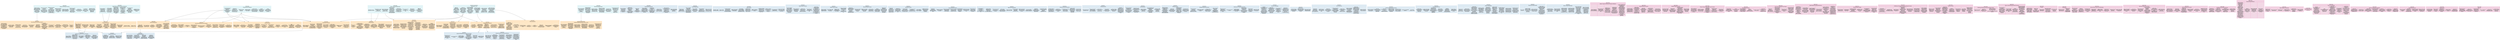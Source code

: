 // This is an auto-generated file. Don't edit this file; edit `modules.yml` instead.

digraph {
  node[shape="record", style="filled"];

  node[color="#99d8c9", fillcolor="#e5f5f9"];

  ELEC40002 [label="{ELEC40002 | Analysis and Design of Circuits | {
    <1>Explain the basic\nphysics underlying\nthe operation of the\nfollowing electronic\ncomponents:\nresistor, capacitor,\ninductor, diode,\ntransistor |
    <2>Perform DC analysis\nof circuits\ncontaining\ncombinations of the\nabove components to\nestablish the nodal\nvoltages and branch\ncurrents |
    <3>Perform AC analysis\nof circuits\ncontaining\ncombinations of the\nabove components,\nusing small-signal\nequivalent models to\nlinearise any\nnon-linear elements |
    <4>Apply the operation\nof simple transistor\nlevel circuits\nincluding amplifier\nstages and logic\ngates |
    <5>Analyse basic opamp\ncircuits containing\nidealised opamps and\npassive components |
    <6>Apply the concept\nof a transfer\nfunction and derive\nthe transfer\nfunctions for a\nrange of standard\nfilter circuits |
    <7>Analyse the\ntransient behaviour\nof 1st order RC and\nRL networks |
    <8>Use SPICE to\nsimulate the\nbehaviour of the\ncircuits you have\nstudied |
    <9>Appreciate where\nand how the circuits\nyou have studied are\napplied in real\nengineering\napplications
  }}"];

  ELEC40003 [label="{ELEC40003 | Digital Electronics and Computer Architecture | {
    <1>design significant\nsynchronous\nsequential digital\ncircuits using\nregisters and\ncombinational logic |
    <2>design simple\ntwo’s complement\naddition and\nsubtraction digital\ncircuits, with\ncorrect use of carry\nand overflow |
    <3>use digital blocks:\nRAMs, ROMs,\nregisters, adders,\nmultiplexers and\nstate machines to\ndesign and analyse\nthe operation of\nsimple pipelined\nRISC computer\nsystems |
    <4>model the operation\nof machine code\ninstructions on a\nCPU at\nregister-transfer\nlevel, and\nmanipulate data\nusing different\nnumeric\nrepresentations |
    <5>write programs for\narithmetic\noperations,\nmanipulating bit\nfields within words,\naccessing memory,\nand calling\nsubroutines |
    <6>implement I/O in\nembedded computer\nsystems using\npolling
  }}"];

  ELEC40004 [label="{ELEC40004 | Programming for Engineers | {
    <1>use the fundamental\ncomponents of\nimperative\nprogramming in terms\nof control-flow\nstructures and\nvariables |
    <2>design and\nimplement a C++\nprogram that\ncommunicates using\nfile-based IO in a\nCLI environment |
    <3>verify the correct\nbehaviour of\nprograms |
    <4>diagnose and fix\nincorrect behaviour\nand crashes |
    <5>select and use\ndata-structures from\nthe STL according to\nneeded performance\nand functionality |
    <6>use APIs,\nencapsulation, and\nabstraction to\nmanage software\ncomplexity |
    <7>design\nobject-oriented\ndata-structures to\ncapture real-world\nproblems
  }}"];

  ELEC40006 [label="{ELEC40006 | Electronics Design Project | {
    <1>Capture and analyse\na set of high-level\nrequirements to\nproduce a set of\ndesign\nspecifications |
    <2>Apply theoretical\nprinciples and\nlaboratory skills to\ndesign, build and\ntest a solution to\nan engineering\ndesign problem,\nwithin practical\nconstraints |
    <3>Integrate analogue,\ndigital and software\ntheory and design\ntechniques into a\nfunctioning system |
    <4>Organise workload\nand manage time by\nfunctioning as an\nengineering team and\ndecomposing the\ndesign challenge\ninto subsystems |
    <5>Formulate and\nimplement a test\nplan to evaluate a\ndesign against its\nspecifications |
    <6>Communicate process\nand outcomes to\nstakeholders using\nvarious forms of\ncommunication\n(reports,\npresentations,\nreviews, etc.)
  }}"];

  ELEC40009 [label="{ELEC40009 | Topics in Electrical Engineering | {
    <1>Describe waves as\ninformation carriers |
    <2>Describe how waves\npropagate in free\nspace and\ntransmission lines |
    <3>Apply mathematical\ntools to investigate\nsignals in the\nfrequency domain |
    <4>Explain the need\nfor modulation\ntechniques to\ntransmit a signal\nand identify the\nbasic hardware\ncomponents to\nachieve modulation\nand demodulation |
    <5>Describe the\ntransport processes\nin a pn diode and\nextrapolate this\nknowledge to its use\nas a solar cell |
    <6>Employ laboratory\nskills to\ncharacterise solar\ncells |
    <7>Illustrate how\nsolar polar is\ntransported from the\nsource to the\nhousehold |
    <8>Relate the\ndifferent\nengineering topics\nto demonstrate how\nthey are\ninterconnected
  }}"];

  ELEC40010_ELEC40011 [label="{ELEC40010_ELEC40011 | Mathematics 1A 1B | {
    <1>apply the\ntechniques of\nsingle-variable\ncalculus to obtain\nsolutions to a wide\nvariety of\napplications of\ndifferentiation and\nintegration |
    <2>utilize the\nconcepts of complex\nnumber, functions,\nlimits and series to\nperform, among\nothers, Fourier\nAnalysis of periodic\nand non-periodic\nfunctions |
    <3>use the techniques\nof vector and linear\nalgebra to analyze\nand apply the\ncorrect solution\nmethod in a range of\nproblems involving\nvectors, matrices\nand systems of\nequations |
    <4>identify and apply\nthe correct approach\nto solving different\ntypes of first- and\nsecond-order\nordinary\ndifferential\nequations |
    <5>explain and apply\nthe concepts and\ntechniques of\nmultivariable\ncalculus and tackle\nproblems in their\nappropriate context |
    <6>explain where and\nhow the mathematical\nconcepts are applied\nin engineering\nproblems in\nelectromagnetism,\nsignal processing\nand communications
  }}"];

  node[color="#fdbb84", fillcolor="#fee8c8"];

  ELEC50001 [label="{ELEC50001 | Circuits and Systems | {
    <1>Design, analyse and\nexplain sensors\nanalogue circuit\ninterfaces between\nthe input and\ndigital signal\nprocessing phase |
    <2>Explain the common\ntype of DAC and ADC\narchitectures\ncurrently used in\nindustry |
    <3>Design low-pass,\nhigh-pass and\nband-pass filters\nfor preconditioning\nsignals |
    <4>Choose suitable\nlow-noise\npre-amplifiers and\nanalyse its impact\non noise performance\nof the system |
    <5>Choose suitable\noutput circuit\narchitecture for\nhigh current drive\nand design a circuit\nto meet\nspecification |
    <6>Design reasonably\ncomplex circuits\ninvolving digital\nbuilding blocks such\nas shift register,\nRAM and FSM, and\ninterface them to a\nprocessor |
    <7>Write good quality\nVerilog code to\nspecify digital\nhardware |
    <8>Implement digital\nhardware on an FPGA |
    <9>Design a basic\ntestbench circuit
  }}"];
  ELEC40003:1 -> ELEC50001;
  ELEC40003:2 -> ELEC50001;

  ELEC50002 [label="{ELEC50002 | Communications | {
    <1>Model noise in\nwireless\ncommunication\nsystems |
    <2>Understand the\nperformance measures\nfor analog and\ndigital\ncommunication\nsystems, and compare\nthe performance of\ndifferent modulation\ntechniques |
    <3>Explain the\nfundamental limits\ninformation theory\nsets on the\nperformance of\ncommunication\nsystems |
    <4>Calculate the\nentropy of a random\nvariable, and design\nthe Huffman code for\na given information\nsource |
    <5>Design, implement\nand characterise\nhardware/software\nimplementation using\nthe NI USRP software\ndefined radio\nplatform |
    <6>Understand the role\nphysical layer plays\nwithin larger\ncommunication\nnetworks
  }}"];
  ELEC40009:1 -> ELEC50002;
  ELEC40009:2 -> ELEC50002;

  ELEC50003_ELEC50008 [label="{ELEC50003_ELEC50008 | Computer Engineering Design Project I and II | {
    <1>Capture and analyse\na set of high-level\nrequirements to\nproduce a set of\ndesign\nspecifications |
    <2>Apply theoretical\nprinciples and\nlaboratory skills to\ndesign, build and\ntest a solution to\nan engineering\ndesign problem,\nwithin practical\nconstraints |
    <3>Integrate analogue,\ndigital and software\ntheory and design\ntechniques into a\nfunctioning system |
    <4>Organise workload\nand manage time by\nfunctioning as an\nengineering team and\ndecomposing the\ndesign challenge\ninto subsystems |
    <5>Formulate and\nimplement a test\nplan to evaluate a\ndesign against its\nspecifications |
    <6>Communicate process\nand outcomes to\nstakeholders using\nvarious forms of\ncommunication\n(reports,\npresentations,\nreviews, etc.)
  }}"];
  ELEC40006:1 -> ELEC50003_ELEC50008;

  ELEC50004 [label="{ELEC50004 | Control Systems | {
    <1>Construct linear\ndynamic models of\nengineering systems\nof practical\nrelevance in the\nfrequency and in the\nstate-space domain |
    <2>Recognise the basic\nprinciples governing\nthe behaviour of a\nclosed-loop control\nsystem including the\nmodes of behaviour\nof its basic\ncomponents |
    <3>Evaluate, among\nseveral options, how\nto configure and\nstructure the\narchitecture and the\ncontroller of an\nautomatic control\nsystem starting from\nfunctional\nrequirements and\nconsidering\ntechnological\nconstraints |
    <4>Analyse the static\nand dynamic\nperformance of basic\nlinear feedback\ncontrol systems and\ndesign controllers\nsuch that the\noverall control\nsystem behaves\naccording to\npre-specified\nrequirements |
    <5>Analyse and\nquantify the impact\nof digital\nimplementation of\nthe control system\non the closed-loop\nperformance |
    <6>Validate\nexperimentally the\ndynamic models and\nthe satisfaction of\nthe closed-loop\nrequirements on a\nselected hardware\ntest benchmark in\nthe laboratory
  }}"];
  ELEC40009:3 -> ELEC50004;
  ELEC40010_ELEC40011:2 -> ELEC50004;

  ELEC50006 [label="{ELEC50006 | Discrete Mathematics | {
    <1>Apply graph\nalgorithms to\nefficiently explore\ndata-structures |
    <2>Prove algorithms\nare correct using\ninductive logic |
    <3>Describe\ncomputability in\nterms of turing\nmachines |
    <4>Use complexity\nnotation to analyse\nrunning time and\nstorage requirements\nof a computer\nprogram |
    <5>Use the divide and\nconquer strategy for\ndesigning\nalgorithms, and\nanalyse their\nefficiency in terms\nof complexity\nnotation using the\nMaster Theorem
  }}"];
  ELEC40004:1 -> ELEC50006;
  ELEC40004:3 -> ELEC50006;

  ELEC50007 [label="{ELEC50007 | Electromagnetism | {
    <1>Apply the\ntechniques of Vector\nCalculus to obtain\nanalytical solutions\nto problems\ninvolving\ndifferential\noperators, line and\nsurface integrals,\nas well as Green's,\nDivergence and\nStokes' theorems |
    <2>Use Maxwell's\nequations to explain\nbasic\nelectromagnetic\nphenomena |
    <3>Calculate electric\nand magnetic field\nvectors |
    <4>Calculate\ncapacitance and\ninductance |
    <5>Analyse\ntransmission-line\ndevices |
    <6>Explain the\nprinciples of\nradio-communication\nand radar systems |
    <7>Measure parameters\nof electromagnetic\ndevices |
    <8>Assemble and\nevaluate performance\nof simple radar\nsystems
  }}"];
  ELEC40010_ELEC40011:6 -> ELEC50007;

  ELEC50009 [label="{ELEC50009 | Information Processing | {
    <1>Classify real-world\ndata into different\ntypes of signals |
    <2>Describe Linear\nTime-Invariant\nsystems\nmathematically and\nin a way suitable\nfor impementation in\nprocessing systems |
    <3>Explain and apply\nconvolution for\nlinear time-variant\nsystems using\ntransfer functions\nfor continuous and\ndiscrete time\nsystems |
    <4>Use the sampling\ntheorem with the\ndiscrete Fourier\nTransform and the\nz-transform |
    <5>Model a data\nfiltering problem as\na transfer function\nand understand how\nto apply filters to\nsignals |
    <6>Implement discrete\nfilters using\nsoftware |
    <7>Create information\nsystems which use\nsoftware and\nhardware to process\ninformation
  }}"];
  ELEC40004:1 -> ELEC50009;
  ELEC40004:3 -> ELEC50009;
  ELEC40010_ELEC40011:2 -> ELEC50009;

  ELEC50010 [label="{ELEC50010 | Instruction Architectures and Compilers | {
    <1>Describe how\nhigh-level programs\nare executed through\nthe sequencing of\ninstructions |
    <2>Create a compiler\nfrom a high-level\nlanguage to an\ninstruction-based\nlanguage |
    <3>Program a\nfunctional model of\na CPU |
    <4>\nOptimise high-level\ndata structures to\nexploit the\nlow-level memory\nhierarchy |
    <5>\nDesign data-structures\nwhich can represent\nprograms |
    <6>Determine the\nworst-case\npropagation delay of\na combinational\ncircuit |
    <7>Design arithmetic\ncircuits to meet a\nspecification and\ndetermine the\npropagation delay |
    <8>Evaluate possible\narchitectural\nsolutions against a\nset of performance\nobjectives |
    <9>Discuss the\nrelationship between\nthroughput, latency,\nand pipelining
  }}"];
  ELEC40004:1 -> ELEC50010;
  ELEC40004:3 -> ELEC50010;

  ELEC50011 [label="{ELEC50011 | Mathematics for Engineers | {
    <1>Use complex\nvariables for\nconformal mapping\nand contour\nintegration |
    <2>Understand the\nconcepts of linear\nalgebra and apply\nthem in a\nmathematical\nframework |
    <3>Explain the\nconcepts and\ntechniques of\nprobability and\nstatistics and\ncompute properties\nof random systems |
    <4>Use basic estimator\nand calculate the\nmethod of moment and\nthe maximum\nlikelihood estimator |
    <5>Formulate the ways\nin which these\nmathematical\ntechniques are\napplied to technical\nproblems in your\nengineering modules
  }}"];
  ELEC40010_ELEC40011:1 -> ELEC50011;
  ELEC40010_ELEC40011:4 -> ELEC50011;

  ELEC50012 [label="{ELEC50012 | Power Electronics and Power Systems | {
    <1>describe operation\nof a switch-mode\npower supply (SMPS)\nand appreciate why\nit is capable of\nhigh efficiency and\nhow step-down and\nstep-up of voltage\nis possible |
    <2>calculate suitable\ncomponent values for\na given SMPS\nspecification |
    <3>calculate current\nand power flow for\nstar- and\ndelta-connected\nthree-phase loads |
    <4>describe the\nconstruction and\noperating principles\nof a transformer |
    <5>justify elements of\nthe equivalent\ncircuit of a\ntransformer |
    <6>calculate the\ncurrent flow,\nefficiency and\nvoltage regulation\nin transformer |
    <7>describe\nqualitatively how a\nrotating magnetic\nflux wave is\nproduced by a\nthree-phase winding\nand how torque is\ndeveloped by\ninteraction of two\nfields |
    <8>justify elements of\na per-phase\ninduction machine\nequivalent circuit |
    <9>calculate slip,\npower and torque of\nan induction machine\nbased on the\nequivalent circuit |
    <10>calculate power\nflow between nodes\nof a network and the\nvoltages at the\nnodes |
    <11>describe how\nvoltage is\ncontrolled in a\nnetwork
  }}"];
  ELEC40002:1 -> ELEC50012;

  ELEC50013 [label="{ELEC50013 | Signals and Systems | {
    <1>classify real-world\ndata into different\ntypes of signals |
    <2>describe Linear\nTime-Invariant\nsystems\nmathematically and\nin a way suitable\nfor impementation in\nprocessing systems |
    <3>explain and apply\nconvolution for\nlinear time-variant\nsystems using\ntransfer functions\nfor continuous and\ndiscrete time\nsystems |
    <4>use the sampling\ntheorem with the\ndiscrete Fourier\nTransform and the\nz-transform |
    <5>model a data\nfiltering problem as\na transfer function\nand understand how\nto apply filters to\nsignals
  }}"];
  ELEC40010_ELEC40011:2 -> ELEC50013;

  ELEC50014 [label="{ELEC50014 | Software Systems | {
    <1>Analyse a software\nsystem to identify\npotential security\nissues |
    <2>Decompose a\nsoftware system into\nloosely coupled\ncomponents |
    <3>Assign different\nphysical and\nabstract components\nof networking to the\nOSI stack |
    <4>Describe the\nprinciples and\nconcepts involved in\ndesigning\ndistributed systems\nand Internet\napplications |
    <5>Apply the concepts\nof Data\nRepresentation,\nPresentation and\nInteraction |
    <6>Think creatively in\nresponse to an\nawareness\nof/requirement for a\nproblem to be solved |
    <7>Describe the\nmapping of\nrelational calculus\nto SQL |
    <8>Use relational\ndatabases to answer\ncomplex data queries\nin SQL |
    <9>Apply\nentity-relationship\nmodelling and\ndemonstrate\ntranslation to the\nrelational model |
    <10>Deliver\nmulti-component\nnetworked software\nsystems as part of a\nsmall team
  }}"];
  ELEC40004:1 -> ELEC50014;
  ELEC40004:3 -> ELEC50014;
  node[color="#9ebcda", fillcolor="#e0ecf4"];

  ELEC60001 [label="{ELEC60001 | Advanced Mathematics for Signals and Systems | {
    <1>compute the trace,\ndeterminant,\neigenvalues and\neigenvectors of a\nmatrix |
    <2>compute the SVD of\na matrix |
    <3>critically analyse\na linear mapping\nusing the properties\nof the SVD |
    <4>identify and find\nthe least-square\nsolution for\noverdetermined\nproblems and minimum\nnorm solution for\nunder-determined\nproblem |
    <5>find the Total\nLeast Square\nsolution to an\napproximation\nproblem |
    <6>compute the rank\nand the null space\nof a matrix
  }}"];
  ELEC50011:2 -> ELEC60001;

  ELEC60002 [label="{ELEC60002 | Statistical Signal Processing and Inference | {
    <1>model, analyse and\npredict real world\nrandom processes\nusing linear\nstochastic models |
    <2>identify time\nvarying parameters\nof non-stationary\nsignals using\nstatistical\nestimation and\ninference |
    <3>derive theoretical\nand practical\nperformance bounds\nfor statistical\nsignal processing\nalgorithms in\npractical settings |
    <4>perform denoising\nand prediction of\nsignals corrupted by\nnoise, using\nadaptive statistical\nlearning and\nfiltering |
    <5>estimate relevant\nphysiological\nparameters from real\nlife recordings\nacquired recordings\n(your own data) and\ncritically analyse\nand improve signal\nquality
  }}"];
  ELEC50011:3 -> ELEC60002;

  ELEC60003 [label="{ELEC60003 | Analogue Integrated Circuits and Systems | {
    <1>Analyse different\nanalogue circuits\nand architectures |
    <2>Design different\nanalogue circuits\ntaking into account\nlimitations and\ncreating solutions\nto circumvent or\nresolve these |
    <3>Derive and apply\nthe concept of\ncurrent feedback\nOPAMPs |
    <4>Analyse and\ncalculate integrated\nswitched capacitor\nfilters and\ncontinuous-time\nfilters |
    <5>Explain and\nsimulate the\noperation of A/D and\nD/A Converters and\ncontrast different\napproaches
  }}"];
  ELEC50001:1 -> ELEC60003;
  ELEC50001:2 -> ELEC60003;

  ELEC60004 [label="{ELEC60004 | Artificial Intelligence | {
    <1>use and evaluate\ndifferent algorithms\nfor searching a\ngraph as a basis for\nplanning and\nproblem-solving |
    <2>use and evaluate\nalgorithms for\nautomated reasoning\nin propositional,\npredicate and modal\nlogics |
    <3>apply formal\nlanguages for\nknowledge\nrepresentation and\nreasoning through\nsymbolic computation |
    <4>implement\nalgorithms for\nplanning and\nreasoning in Prolog\n(logic programming\nlanguage)
  }}"];
  ELEC50006:1 -> ELEC60004;

  ELEC60005 [label="{ELEC60005 | Biomedical Electronics | {
    <1>Interpret\nbiomedical signals\nand define their\nrequirements for\ndetection and\nprocessing |
    <2>Identify the\nrequired building\nblocks for a given\nbiomedical system |
    <3>Design circuits and\nsystems for a given\nbiomedical system\nspecification
  }}"];
  ELEC50001:1 -> ELEC60005;
  ELEC50009:1 -> ELEC60005;

  ELEC60006 [label="{ELEC60006 | Communication Networks | {
    <1>Describe different\ncommunication\nnetworks and\ntechnologies\nincluding Industry\nstandards |
    <2>Analyse and\ncontrast the main\nfeatures and\nrelationship of\ndifferent\ncommunication\nnetworks and quality\nof service (QoS)\nrelated aspects |
    <3>Discuss the\nvalidity of\ndifferent\nperformance\nmodelling/assessment\ntechniques |
    <4>Identify different\ncommunication\nnetwork QoS related\nproblems, and the\nappropriate solution\ntechniques for these\nproblems |
    <5>Formulate the\nunderlying\nassumptions of the\nstudied\nmodelling/assessment\ntechniques and\ncritically analyse\ntheir impact |
    <6>Determine the\nconditions in which\na communication\nsystem is operating |
    <7>State and solve\ncommunication system\nand network\nperformance related\nproblems (e.g.\noptimal routing\nproblem and system\nutilisation) |
    <8>Derive and evaluate\nrelated performance\nanalytical\nexpressions.
  }}"];

  ELEC60008 [label="{ELEC60008 | Control Engineering | {
    <1>Model dynamic\nsystem using\ndifferential and\ndifference equations |
    <2>Given a transfer\nfunction find\nstate-space\nrepresentation and\nvice versa, and\nquantify difference\nbetween the two\nrepresentations |
    <3>Access stability\nproperties of\ndynamical systems\nand structural\nproperties |
    <4>Design feedback\ncontroller in a\nsystematic way to\nmodify behaviour of\ndynamical systems |
    <5>Assess a prior what\nbehaviour can and\ncannot be achieved\nin a dynamic system
  }}"];

  ELEC60009 [label="{ELEC60009 | Deep Learning | {
    <1>formalise a deep\nlearning problem |
    <2>choose and fit\nmodels to data |
    <3>critically appraise\nthe merits and\nshortcomings of\nmodel architectures\non specific problems |
    <4>apply existing deep\nlearning models to\nreal datasets |
    <5>discriminate\nbetween different\npractical machine\nlearning problems\napproaches to solve |
    <6>implement and\nevaluate common\nneural network\nmodels for various\ntypes of data |
    <7>apply a variety of\nlearning algorithms\nto data |
    <8>combine modular\ncomponents to build\ndeep learning\nsystems in a wide\nrange of real-world\napplications |
    <9>perform a critical\nappraisal of recent\nscientific\nliterature in deep\nlearning |
    <10>choose appropriate\nperformance\nevaluation metrics |
    <11>present and analyse\nthe results as well\nas draw appropriate\nconclusions
  }}"];

  ELEC60010 [label="{ELEC60010 | Digital Signal Processing | {
    <1>use the sampling\ntheory to design\ndiscrete data\nsystems and analyse\nthese systems in\nterms of systems\nfunctions and\nz-transform |
    <2>analyse and design\ndigital filters\nusing FIR and IIR\nfilter design\ntechniques |
    <3>perform and\ninterpret correctly\nthe results of\nsimple short-time\nspectral estimation |
    <4>learn about the\nFFT, the fast\ncomputation of the\nDFT |
    <5>develop basic\nmultirate signal\nprocessing systems,\nexploiting\nappropriate elements\nand identities, and\ndesign typical\napplication examples\nincluding\nsample-rate-changing\nsystems
  }}"];

  ELEC60011 [label="{ELEC60011 | Digital Systems Design | {
    <1>design complex,\nhigh performance\ndigital systems |
    <2>use a modern CAD\ntool to help with\nthe design |
    <3>implement such\ndesigns using\nprogrammable logic\n(e.g. FPGAs) |
    <4>design with digital\nbuilding blocks\n(such as memory\nchips,\nmicroprocessors,\narithmetic circuits\netc.)
  }}"];

  ELEC60012 [label="{ELEC60012 | Electrical Energy Systems | {
    <1>Explain the\noperating principle\nand describe the\nstatic models of\nsynchronous\nmachines,\ntransformers and\ntransmission lines |
    <2>Use per-unit system\nfor analysis of\nelectric power\nsystems |
    <3>Perform power flow\nanalysis using the\nGauss-Seidel\ntechnique |
    <4>Conduct short\ncircuit analysis for\nbalanced and\nunbalanced faults |
    <5>Analyse\nsteady-state and\ntransient stability\nof simple electric\npower systems |
    <6>Appraise the\nchallenges\nassociated with low\nsystem inertia and\nshort-circuit levels\ndriven by high\nfractions of\nrenewables
  }}"];

  ELEC60013 [label="{ELEC60013 | Embedded Systems | {
    <1>identify the\nparticular\nrequirements of\ncomputer systems\nthat interact\ndirectly with the\nphysical world |
    <2>analyse the\nconstraints imposed\nby time-critical\napplications and\nprove that they are\nmet |
    <3>set up low-level\ncommunication\nbetween software,\nhardware devices and\nthe wider world |
    <4>use interrupts and\nthreading to\nguarantee that time\nconstraints are met |
    <5>write complex,\nlow-level software\nthat is reliable |
    <6>configure and use a\nvariety of hardware\nplatforms and\ndevelopment\ntoolchains
  }}"];

  ELEC60014 [label="{ELEC60014 | Group Consultancy Project | {
    <1>Develop an\nengineering\nspecification from a\ngiven open-ended\nbrief |
    <2>Generate number of\nviable solutions to\nthe brief |
    <3>Select the optimum\nsolution through\ntechnical and\ncritical analysis |
    <4>Develop a prototype\nto demonstrate the\nprinciples of the\nproposed solution |
    <5>Provide financial\nand commercial\ninformation to\nsupport their\ndecision |
    <6>Manage the project\nfrom a resource and\nworkload point of\nview |
    <7>Communicate in a\nway to suit the\nintended target\naudience (written\nand oral)
  }}"];

  ELEC60015 [label="{ELEC60015 | High Level Programming | {
    <1>write programs in\nthe hybrid\nobject-oriented and\nfunctional\nprogramming language\nF# |
    <2>express simple\nalgorithms in a\ntransformational\nstyle using\nimmutable operations |
    <3>write recursive and\ntail recursive\nimplementations of\niteration |
    <4>use list, map,\narray collection\ntypes and associated\nlibrary functions |
    <5>analyse and debug\ntype errors in F# |
    <6>analyse problems\nand design\nappropriate\nfunctional code |
    <7>define appropriate\ndata structures to\nrepresent problem\ndomains |
    <8>write immutable\ncode and encapsulate\nmutable operations |
    <9>split large\nproblems into\nindependent modules\nwith controlled\ndependencies |
    <10>work within a group\nto design, implement\nand test a\nsignificant\napplication in F#
  }}"];

  ELEC60016 [label="{ELEC60016 | Individual Industrial Placement | {
    <1>critically analyse\nthe requirements of\nan employer in a\ncertain engineering\nrelated industry |
    <2>operate in a\nprofessional manner\nin an industrial\nsetting |
    <3>summarise your work\nand critically\nanalyse its impact\non the business |
    <4>criticise current\npractices and\nsuggest alternative\nsolutions that are\nethically and\neconomically\nresponsible |
    <5>make informed\ndecisions on the\ndirection of your\nfuture career
  }}"];

  ELEC60017 [label="{ELEC60017 | Individual Project | {
    <1>plan and execute an\nindividual work |
    <2>create and update a\nflexible project\nplan with specified\ntasks and fallbacks |
    <3>learn and use\ninformation from one\nor more new\ntechnical areas |
    <4>solve technical\nproblems as\nnecessary to achieve\na deliverable |
    <5>produce a major\nhigh quality written\nreport to fixed\ndeadlines |
    <6>carry our\nindependent work\nthat can cover\ndifferent aspects of\nengineernig such as\ndesign and build\ntopics and software\nimplementation\ntopics
  }}"];

  ELEC60018 [label="{ELEC60018 | Instrumentation | {
    <1>state the operation\nprinciples and\nlimitations of\nvarious measurement\nsensors/transducers\nfor mechanical and\nelectromagnetic\nstimuli |
    <2>specify the use of\nrecently invented\nsensors (SQUID, GMR,\nQHE, etc) in\napplications with\nsevere performance\nrequirements |
    <3>design interface\ncircuits to optimise\ntransducer\nperformance |
    <4>write embedded code\nto implement data\nacquisition\n(including\nsubsampling and\nirregular sampling)\nand signal\nconditioning |
    <5>assemble a PCB\nlevel prototype of a\nspecified\nmeasurement\ninstrument
  }}"];

  ELEC60019 [label="{ELEC60019 | Machine Learning | {
    <1>develop solutions\nto machine learning\nproblems by\nmodelling and\npre-processing data,\nand designing,\nselecting and\ndevelop appropriate\nlearning algorithms |
    <2>consider and\ncontrast the\nproblems of learning\nand overfitting in\nan ML system |
    <3>justify the use of\nlinear regression,\nclassification,\nlogistic regression,\nsupport vector\nmachines, neural\nnetworks, nearest\nneighbour and\nclustering |
    <4>recommend and\nconstruct the use of\na machine learning\nalgorithm in unseen\nsituations
  }}"];

  ELEC60020 [label="{ELEC60020 | Managing Engineering Projects | {
    <1>lead and manage\ninnovative\ntechnological\nprojects within an\nengineering context |
    <2>manage teams within\nan organisational\ncontext |
    <3>anticipate and\naccommodate risk and\nchange during the\nlife of a project |
    <4>apply a range of\ntools to the\nplanning,\nimplementation,\nmanagement and\nbudgeting of\nengineering projects
  }}"];

  ELEC60021 [label="{ELEC60021 | Mathematics for Signals and Systems | {
    <1>compute the trace,\ndeterminant,\neigenvalues and\neigenvectors of a\nmatrix |
    <2>compute the SVD of\na matrix |
    <3>critically analyse\na linear mapping\nusing the properties\nof the SVD |
    <4>identify and find\nthe least-square\nsolution for\noverdetermined\nproblems and minimum\nnorm solution for\nunder-determined\nproblem |
    <5>find the Total\nLeast Square\nsolution to an\napproximation\nproblem |
    <6>compute the rank\nand the null space\nof a matrix
  }}"];

  ELEC60022 [label="{ELEC60022 | Microwave Technology | {
    <1>interpret\nelectromagnetic wave\npropagation in\nvarious media; how\nguided-wave\nstructures can be\nused as practical\ncomponents, bridging\nthe gap between\nRadio and optical\nfrequencies |
    <2>analyse the\nfundamental physical\nlimitations of\ncomponents. For\nexample, why surface\nmounted devices are\nnot used at upper\nmicrowave\nfrequencies |
    <3>present aspects of\ncommercial\ntechnologies in the\ndesign and\nmanufacture of\ncomponents and\ncircuits |
    <4>describe the\napplications of\ncommercial microwave\ntechnology: from\nmobile phones and\nmicrowave ovens to\nradar and\nradiometric imaging
  }}"];

  ELEC60023 [label="{ELEC60023 | Optoelectronics | {
    <1>solve wave and\nwaveguide problems\nusing Maxwell's\nequations |
    <2>design and evaluate\noptical fibre-based\ncommunication\nsystems |
    <3>design and evaluate\noptical fibre-based\nsensing systems
  }}"];

  ELEC60024 [label="{ELEC60024 | Power Electronics | {
    <1>describe the\nproperties of\nsemiconductor\ndevices useful in\npower applications |
    <2>calculate power\nlosses, in devices\nand choose heat\nsinks |
    <3>design loss\nreduction circuits\nsuch as snubbers and\nquasi resonant\ncircuits |
    <4>analyse and design\nisolated and\nnon-isolated dc/dc\nconverters including\ns-domain modelling\nusing circuit\naveraging |
    <5>analyse dc/ac\nconverters including\nqualitative\nassessment of\nfrequency spectra |
    <6>analyse controlled\nand uncontrolled\nac/dc converters\nincluding\nelectromagnetic\ninterference issues\nand regulations |
    <7>apply power\nconverter designs to\napplication areas\nincluding assessment\nof various options\nfor variable speed\noperation of\ninduction machines\nand general\nperformance limits\non drive systems |
    <8>design and build a\nDC-DC converter in\nthe coursework
  }}"];

  ELEC60025 [label="{ELEC60025 | Real-Time Digital Signal Processing | {
    <1>put the concepts of\nsignal processing\ninto practice |
    <2>learn the\ndifferences between\nreal-time and batch\nprocessing\napplications |
    <3>learn the\ndifferences between\nSP and\ngeneral-purpose\ncomputing hardware |
    <4>learn how to use\nMatlab and Matlab\nSimulink to design\nand analyse SP\nalgorithms |
    <5>learn how to use\nSimulink Embedded\nCoder to program\nmicrocontrollers |
    <6>program an embedded\nplatform |
    <7>revise basic\nconcepts of DSP
  }}"];

  ELEC60026 [label="{ELEC60026 | Semiconductor Devices | {
    <1>explain basic\nquantum mechanical\nprinciples of\ncharged carrier\nconduction |
    <2>apply energy band\ndiagrams to analyse\ncarrier transport\nprocesses |
    <3>classify devices\ninto majority and\nminority carrier\ndevices and appraise\ntheir advantages and\ndisadvantages in\ndifferent\napplications |
    <4>derive device\ncharacteristics\ngiven the geometry\nand material\nparameters |
    <5>calculate\nperformance\nparameters by\nemploying the\ncorrect equations\nand approximations |
    <6>explain delays in\nsmall and large\nsignal operation of\ndevices
  }}"];

  ELEC60030 [label="{ELEC60030 | Robotic Manipulation | {
    <1>represent the\nposition and\norientation of\nobjects in space |
    <2>determine the\nkinematic model of a\nrobot arm based on\nits links and points\nof articulation |
    <3>compute the\nposition of pose of\na robot's body and\ngripper basded on\nits joint angles\n(Forward kinematics)\nand also compute the\njoint angles\nnecessary to\nposition the robot\ngripper at a target\n(Inverse Kinematics) |
    <4>implement robotic\nmotion trajectories\nusing different\ncontrol techniques,\nincluding joint vs.\ntask space and\nposition vs.\nvelocity control |
    <5>understand the\nprinciples of\ndynamic modelling\nand force / torque\ncontrol (this may\nnot be implemented\non the physical\nrobot due to\nhardware\nlimitations) |
    <6>understand the\ndifferent robotic\napproaches to\ngrasping / object\npicking (e.g.\nparallel jaw\ngrippers, adaptive\ngrasping,\nunderactuation,\ngrasp planning and\nvacuum grippers) |
    <7>use CAD software to\ndesign a simple\nrobot gripper for\nmanipulation of\nspecific objects\n(e.g. a ping-pong\nball, a soda can, a\ntoy car, a 6-sided\ndice) |
    <8>program low-level\nmotion controllers\nto execute and test\nall of the above on\nlab-based physical\ndesktop-size robot\narms and grippers |
    <9>appreciate some of\nthe ways that\nmachine learning is\nbeing used in\ncontemporary robotic\nmanipulator research\nand practical\nimplementation
  }}"];

  ELEC60031 [label="{ELEC60031 | Classical and Modern Radar | {
    <1>use the radar\nequations |
    <2>apply the radar\ntheory to classify\nthe various radar\narchitectures and\nrate their\nperformance |
    <3>analyse and design\nthe transmitter and\nreceiver of any type\nof radar system |
    <4>design radar\nwaveforms and system\narchitectures aiming\nat improving the\nsolutions of the\ndetection,\nestimation, tracking\nand classification\nof various types of\ntargets/objects/signals\nin the presence of\nnoise, clutter and\ninterference
  }}"];

  ELEC60033 [label="{ELEC60033 | Electric Vehicle Technologies | {
    <1>describe the key\nsystems that make up\nan EV and detail\ntheir function\nwithin the whole |
    <2>design and model a\ntraction system for\nan EV including the\nmotor model and a\nFOC |
    <3>model and analyse\nother key blocks in\nan EV such as the:\nCharger, DC-DC\nConverter, Battery\nand Battery\nManagement System |
    <4>assemble and adapt\nan EV model for the\npurposes of design\nof its subsystems\nand performance\nassessment of the\nsystem as a whole |
    <5>discuss the broader\nrange of EV design\nprocesses not\ncovered in depth in\nthis module\nincluding safety\nimplications,\nauxiliary load\ndevices and the\ncommunications\nnetworks of a modern\nvehicle |
    <6>discuss the impacts\nof EVs on the wider\ngrid and environment\nincluding the\npotential future of\nadaptive and\nreactive charging\n(Demand-side\nresponse and\nVehicle-to-grid)
  }}"];
  node[color="#e7298a", fillcolor="#f2d8e5"];

  ELEC70001 [label="{ELEC70001 | Adaptive Signal Processing and Machine Intelligence | {
    <1>extract adaptively\nlatent component\nfrom real-world data |
    <2>apply algorithms of\nadaptive signal\nprocessing to\nreal-time streaming\ndata |
    <3>effectively use\nadaptive machine\nintelligence\ntechniques such as\nneural networks,\nrecurrent neural\nnetworks, and deep\nneural networks |
    <4>implement the\ncorresponding\ndimensionality\nreduction\ntechniques, and\nevaluate ways to\nfind structure in\ndata and handle Big\nData through tensor\ndecompositions |
    <5>produce MATLAB code\nfor adaptive noise\ncancellation,\nhigh-resolution\nlatent component\nestimation from your\nown physiological\nrecordings (ECG),\nuniversal function\napproximation\nthrough recurrent\nand deep neural\narchitectures, and\ntheir connection\nwith tensor\ndecompositions for\nbig data\napplications.
  }}"];

  ELEC70003 [label="{ELEC70003 | Advanced Electronic Devices | {
    <1>critically analyse\ntransport processes\nin nanoscale FETs,\nincluding tunnelling\nphenomena and\nself-heating/cooling |
    <2>derive device\ncharacteristics\ngiven the geometry\nand material\nparameters using\nanalytical\nestimations as well\nas numerical\nsimulations using\nSentaurus TCAD |
    <3>extract the\nperformance\nparameters of FETs\nand critically\nappraise their\nrelevance in\napplications |
    <4>read and write\ntechnical papers in\nthe field of\nsemiconductor device\ndesign and their\nimpact on future\nCMOS developments |
    <5>design/optimise\ncurrent and novel\ndevices using TCAD\nsoftware (Sentaurus\nfrom Synopsis)
  }}"];

  ELEC70004 [label="{ELEC70004 | Analogue Signal Processing | {
    <1>recommend voltage\nand current mode\narchitectures used\nin analog signal\nprocessing |
    <2>design circuits\ncapable of\nperforming low power\nanalog computation\nand processing of\nsignals in CMOS |
    <3>recommend circuit\ntechniques which\nallow efficient\ncomputation and\nsignal processing in\nCMOS such as\nlog-domain, switched\ncapacitor correlated\ndouble sampling and\nspike domain |
    <4>design mix-mode\nsystems utilising\nanalogue signal\nprocessing\ntechniques
  }}"];

  ELEC70006 [label="{ELEC70006 | Design of Linear Multivariable Control Systems | {
    <1>derive models of\nlinear multivariable\ncontrol systems\nusing tranfer matrix\nand state variable\nmethods |
    <2>compute the poles\nand zeros, including\nthe type of zeros,\nfor such systems |
    <3>analyse the\ncontrollability,\nobservability,\ndetectability,\nstabilizability and\nminimality\nproperties for such\nsystems |
    <4>synthesize design\nobjectives as\noptimisation\nprocedures in terms\nof norm-based\nobjective functions |
    <5>devise the most\nappropriate\ncontroller synthesis\ntechniques
  }}"];

  ELEC70009 [label="{ELEC70009 | Discrete-Event Systems | {
    <1>assess the the\nsuitabillity of a\nsystem for modeling\nin a discrete-event\nset-up |
    <2>create a\ndiscrete-event model\nand assess its\nstructural\nproperties |
    <3>design algorithms\nfor the qualitative\nand quantitative\nanalysis of Discrete\nEvent Systems |
    <4>design a\nsupervisory\ncontroller and an\nobserver automaton |
    <5>simulate a discrete\nevent system |
    <6>assess the\nperformance of the\nsystem in a\ndeterministic and\nstochastic set-up
  }}"];

  ELEC70012 [label="{ELEC70012 | Full-Custom Integrated Circuit Design | {
    <1>consider key\nfeatures,\nlimitations and\ntopics related to\nCMOS technology |
    <2>appraise the full\ncustom integrated\ncircuit design\nmethodology and\nissues/constraints\nrelated to\nanalogue/digital/mixed\nsignal circuit\ndesign |
    <3>design and assess\nfull custom\nintegrated circuit\nlayouts |
    <4>develop full custom\ndesign of CMOS\nintegrated circuits\nusing a complete\ntool suite\n(schematic capture,\nsimulation, layout\ndesign, physical\nverification)
  }}"];

  ELEC70013 [label="{ELEC70013 | High Performance Analogue Electronics | {
    <1>formulate an\nintegrated circuit\ndesign problem\nfollowing both, a\ntop to bottom and a\nbottom to top\napproach,\nspecifically in the\ncontext of\nreceivers,\ntransconductors,\nmixers and filters |
    <2>consider different\ntrade-offs that play\na role in the\nprocess of design,\nand put those within\nthe context of both,\nthe circuit and the\napplication |
    <3>argue the need of\nfollowing different\npaths in the design\nproblem as a\nfunction of the\nchosen design\ntrade-offs |
    <4>evaluate trade-offs\nas a function of a\nnumber of typical\ndesign specification |
    <5>judge visually the\nbasic behaviour of\ncircuits and systems\ntopologies,\nincluding a number\nof receivers,\nmixers,\ntransconductors and\nfilters; without the\nneed of formal\ncalculations |
    <6>hypothesize,\nespecially in the\ncontext of\ntransconductors,\nmixers and filters,\nof when certain\ndesign techniques\ncould aid the design\ndepending on the\nrequired design\nspecifications, with\na main focus on\nlinearity and noise
  }}"];

  ELEC70017 [label="{ELEC70017 | Individual Project (MEng) | {
    <1>plan and manage a\nproject over an\nextended period |
    <2>take personal\nresponsibility of\nyour work |
    <3>tackle open-ended\nwork and apply prior\ntheoretical\nknowledge to\npractical situations |
    <4>critically review\ninformation from a\nwide range of\nsources |
    <5>adopt appropriate\nanalytical,\ncomputational and/or\nexperimental methods\nto meet your project\nobjectives |
    <6>communicate the\noutcomes of the\nproject work\neffectively and\naccurately in both a\nwritten and oral\nformat
  }}"];

  ELEC70022 [label="{ELEC70022 | Modelling and Control of Multi-body Mechanical Systems | {
    <1>discriminate\nbetween the two main\nbranches of\nClassical Mechanics:\nvectorial and\nanalytical mechanics |
    <2>generalize real\nmechanical systems\nas multibody systems |
    <3>apply the basic\ntools of Classical\nMechanics |
    <4>develop models, in\nthe form of\ndifferential\nequations, of real\nmechanical systems\nusing various\nmethods from\nclassical mechanics\n(Newton's laws and\nLagrangian equations\nof motion) |
    <5>derive equations of\nmotion for systems\nwith holonomic and\nnonholonomic\nconstraints |
    <6>apply techniques\nfrom control theory\nto improve the\nbehaviour of systems\nrepresented by\nmultibody models |
    <7>devise computer\nassisted modelling\nand control of\nmultibody systems\nwith the use of the\nmultibody modelling\ncode Simscape\nMultibody
  }}"];

  ELEC70028 [label="{ELEC70028 | Predictive Control | {
    <1>construct a range\nof finite horizon\noptimal control\nproblems with\nconstraints |
    <2>solve constrained\nfinite horizon\noptimal control\nproblems by\nformulating them as\nfinite dimensional\noptimization\nproblems |
    <3>compare the\nadvantages and\ndisadvantages of\nimplementing the\nsolution to finite\nhorizon optimal\ncontrol problems in\na receding-,\ndecreasing- or\nvariable-horizon\nfashion |
    <4>transfer a\nreal-world control\nproblem into a\nmathematically\nwell-defined optimal\ncontrol problem |
    <5>devise predictive\ncontrollers with\nguarantees of\nstability and\nfeasibility |
    <6>write Matlab\nprograms that\nimplement a\npredictive\ncontroller |
    <7>appraise relatively\nsimple papers on\npredictive control\nand be able to\nextract information\nfrom them in order\nto design a\npredictive\ncontroller
  }}"];

  ELEC70030 [label="{ELEC70030 | Professional Portfolio and Group Consultancy Project | {
    <1>evidence the claims\nmade in your CV |
    <2>speak with\nconfidence and\neloquently on your\nachievement |
    <3>reflect on what you\nhave learned and how\nthat can be applied\nin\nresearch/development/industrial\npractice.
  }}"];

  ELEC70037 [label="{ELEC70037 | Topics in Large Dimensional Data Processing | {
    <1>design algorithms\nfor large\ndimensional data\nprocessing, with the\nfocus on finding\nsparse structures\nhidden in the data\nfor dimension\nreduction |
    <2>use linear algebra\ntools to model\nproblems involving\nlarge dimensional\ndata |
    <3>develop\noptimization and\nstatistics tools to\nsolve problems\ninvolving large\ndimensional data |
    <4>evaluate advantages\nand disadvantages of\ndifferent algorithms\nfor analysis of\nlarge dimensional\ndata in real-world\napplications,\nincluding for\nexample imaging\ninverse problems,\nonline\nrecommendation,\nmachine learning
  }}"];

  ELEC70039 [label="{ELEC70039 | Wavelets | {
    <1>analyse natural\nsignals and images\nlike for example\nbiomedical signals,\nspeech, audio,\nmedical images,\nvideo sequences |
    <2>analyse the\nefficacity of a\nsignal\nrepresentation and\ndevelop new signal\nrepresentations |
    <3>design perfect\nreconstruction\nfilter banks |
    <4>design filter banks\nand construction of\ndiscrete and\ncontinuous-time\nbases for efficient\nsignal analysis |
    <5>apply basic image\nand video\ncompression\nprinciples
  }}"];

  ELEC70041 [label="{ELEC70041 | Year Abroad | {
    <1>learning outcomes\nsupported by the\nhost university |
    <2>experience of\nengineering\npractice,\ntechnology, and\nworking methods\noutside the UK
  }}"];

  ELEC70044 [label="{ELEC70044 | Role and Value of Smart Grid Technologies | {
    <1>assess the role of\nthe smart grid\nconcept in\nfacilitating a cost\neffective transition\nto a low carbon\nenergy system |
    <2>perform a\ncost-benefit\nanalysis involving\nsupply risks and\noperational or\ninvestment costs |
    <3>model and assess\nthe difference\nbetween preventive\nand corrective\ncontrol |
    <4>apply advanced\napproaches in\nscheduling of\nflexible demand |
    <5>perform big data\nanalytics in the\napplication of smart\ngrids |
    <6>construct and\nevaluate basic\nreliability models\nand metrics |
    <7>implement Monte\nCarlo risk\ncomputations |
    <8>model a basic cyber\nattack and defence\nmechanism
  }}"];

  ELEC70045 [label="{ELEC70045 | Advanced Communication Theory | {
    <1>design and analyse\noptimum receivers\nbased on 'decision\ntheory' |
    <2>evaluate the\nperformance of M-ary\nmatched filter\nreceivers |
    <3>model, design and\nanalyse diversity\nsystems using\noptimum diversity\ntheory |
    <4>solve the following\nthree generic\nproblems:\n'detection',\n'estimation' and\n'reception' problems\nand design suitable\nprocessors to\nimplement these\nsolutions |
    <5>utilise array\nsignal processing\ntheory to model and\nanalyse\nmulti-antenna SIMO,\nMISO, MIMO and\nmassive systems |
    <6>model, design and\nanalyse mmwave and\nspace-time\ncommunications.
  }}"];

  ELEC70047 [label="{ELEC70047 | HVDC Technology and Control | {
    <1>appraise the pros\nand cons of using\nHVDC with respect to\nAC for overhead and\ncable transmission |
    <2>describe the\noperation and\ncontrol of HVDC\nconverters and HVDC\nsystems |
    <3>recognise the\nbenefits and\nlimitations of two\nbroad HVDC\ntechnologies and\ntheir suitability in\na specific context |
    <4>design the control\nsystem for HVDC\nconverters and\nsystems |
    <5>analyse the\ninteraction between\nHVDC and host AC\nsystems |
    <6>appreciate the role\nof HVDC in renewable\nintegration and\ndecarbonisation of\nthe electric power\nsector
  }}"];

  ELEC70048 [label="{ELEC70048 | Probability and Stochastic Processes | {
    <1>evaluate the\nperformance of a\nsystem using key\nconcepts of\nprobability and\nrandom variables |
    <2>derive the\nprobability density\nfunction of a\nfunction of a random\nvariable or random\nvariables |
    <3>model an\nengineering problem\nusing random signals\n('stochastic\nprocesses') and\nMarkov chains |
    <4>analyse random\nphenomena (signals\nand noise) in\nelectrical\nengineering
  }}"];

  ELEC70015 [label="{ELEC70015 | Human-Centered Robotics | {
    <1>learn the theory\nunderlying robotic\nsystems that\nperceive human\nstates using\nmultimodal\ninterfaces (e.g.\ncomputer vision,\nwearable systems,\nhaptic systems,\nvirtual and\naugmented reality\nsystems),\ncomputationally\nmodel and recognise\nhuman actions, use\nadaptive shared\ncontrol methods to\nassist humans in\ntheir task, use\nlearning algorithms\nto improve their\nperformance through\ninteraction with\nhumans |
    <2>learn to\nincorporate human\nfactors in the\ndesign of their\ninteractive robotic\nsystems |
    <3>learn to design and\nimplement control\nand learning\nalgorithms for\ninteractive robotic\nsystems |
    <4>learn to work in\ngroups to\nincrementally solve\nlarge-system\n(hardware/software)\nchallenges
  }}"];

  ELEC70051 [label="{ELEC70051 | Radio Frequency Subsystems | {
    <1>apply the main\narchitectures\nemployed in RF\nsystems |
    <2>interpret subsystem\nspecifications |
    <3>calculate power\nlink budgets |
    <4>analyse circuits\nand subsystems using\nS-parameters |
    <5>calculate gain,\nstability and noise\nissues in\nsmall-signal\namplifiers |
    <6>design impedance\nmatching networks\nand filters
  }}"];

  ELEC70063 [label="{ELEC70063 | AML Research Project | {
    <1>none given
  }}"];

  ELEC70054 [label="{ELEC70054 | Microwave Technology | {
    <1>interpret\nelectromagnetic wave\npropagation in\nvarious media; how\nguided-wave\nstructures can be\nused as practical\ncomponents, bridging\nthe gap between\nradio and optical\nfrequencies |
    <2>apply\nscattering(S)-parameters\nand their use in\nsimulations and\nexperiments |
    <3>analyse the\nfundamental physical\nlimitations of\nmaterials and\ncomponents. For\nexample, why some\nmaterials are better\nthan others and why\nsurface mounted\ndevices are\ngenerally not used\nat upper microwave\nfrequencies |
    <4>present aspects of\ncommercial\ntechnologies in the\ndesign and\nmanufacture of\ncomponents and\ncircuits |
    <5>theoretical\npredictions and a\npractical\ndemonstration of the\nmicrowave oven will\nbe given at the end\nof the course to\nhighlight a number\nof basic\nelectromagnetic\nprinciple associated\nwith cavity\nresonators
  }}"];

  ELEC70056 [label="{ELEC70056 | Hardware and Software Verification | {
    <1>validate the\nproperties of small\nprograms through an\nautomated software\nverification tool |
    <2>argue how an\ninteractive theorem\nprover works |
    <3>validate the\nproperties of small\nprograms through an\ninteractive theorem\nprover |
    <4>consider the three\npillars of hardware\nverification:\nstimulus, coverage\nand checking |
    <5>produce a\ntestbench, generate\nstimulus, measure\ncoverage and write a\nchecker |
    <6>consider the\nprinciples of formal\nverification of\nhardware |
    <7>validate the\nproperties of a\nsmall RTL module\nthrough a formal\nverification tool
  }}"];

  ELEC70057 [label="{ELEC70057 | Biomedical Electronics | {
    <1>assess the quality\nof biomedical\nsignals |
    <2>decide the\nrequirements for\ndetection and\nprocessing of a\nbiomedical signal |
    <3>decide the required\nbuilding blocks for\na given biomedical\nsystem |
    <4>design circuits and\nsystems for a given\nbiomedical system\nspecification
  }}"];

  ELEC70058 [label="{ELEC70058 | Optoelectronics | {
    <1>solve wave and\nwaveguide problems\nusing Maxwell's\nequations |
    <2>design optical\nfibre-based\ncommunication\nsystems |
    <3>evaluate the\nperformance of\noptical fibre-based\ncommunication\nsystems |
    <4>design optical\nfibre-based sensing\nsystems |
    <5>evaluate the\nperformance of\noptical fibre-based\nsensing systems
  }}"];

  ELEC70060 [label="{ELEC70060 | AML Lab | {
    <1>apply the process\nof developing a\nmachine learning\napproach to an EEE\nproblem |
    <2>design and\nimplement an ML\napproach on hardware\nwith sensors |
    <3>prepare data for\ntypical learning\ntasks such as\nclassification and\nregression |
    <4>create a model from\na given data |
    <5>wvaluate the\nperformance of the\ndeveloped model |
    <6>critically analyse\nthe results and draw\nappropriate\nconclusions
  }}"];
}
